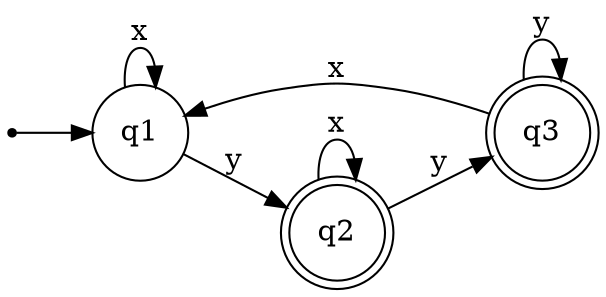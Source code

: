 digraph {
	rankdir=LR;
	node [shape=point]; start;
	node [shape=doublecircle]; q2;
	node [shape=doublecircle]; q3;
	node [shape=circle];
	start -> q1
	q1 -> q1 [label="x"];
	q1 -> q2 [label="y"];
	q2 -> q2 [label="x"];
	q2 -> q3 [label="y"];
	q3 -> q1 [label="x"];
	q3 -> q3 [label="y"];
}
